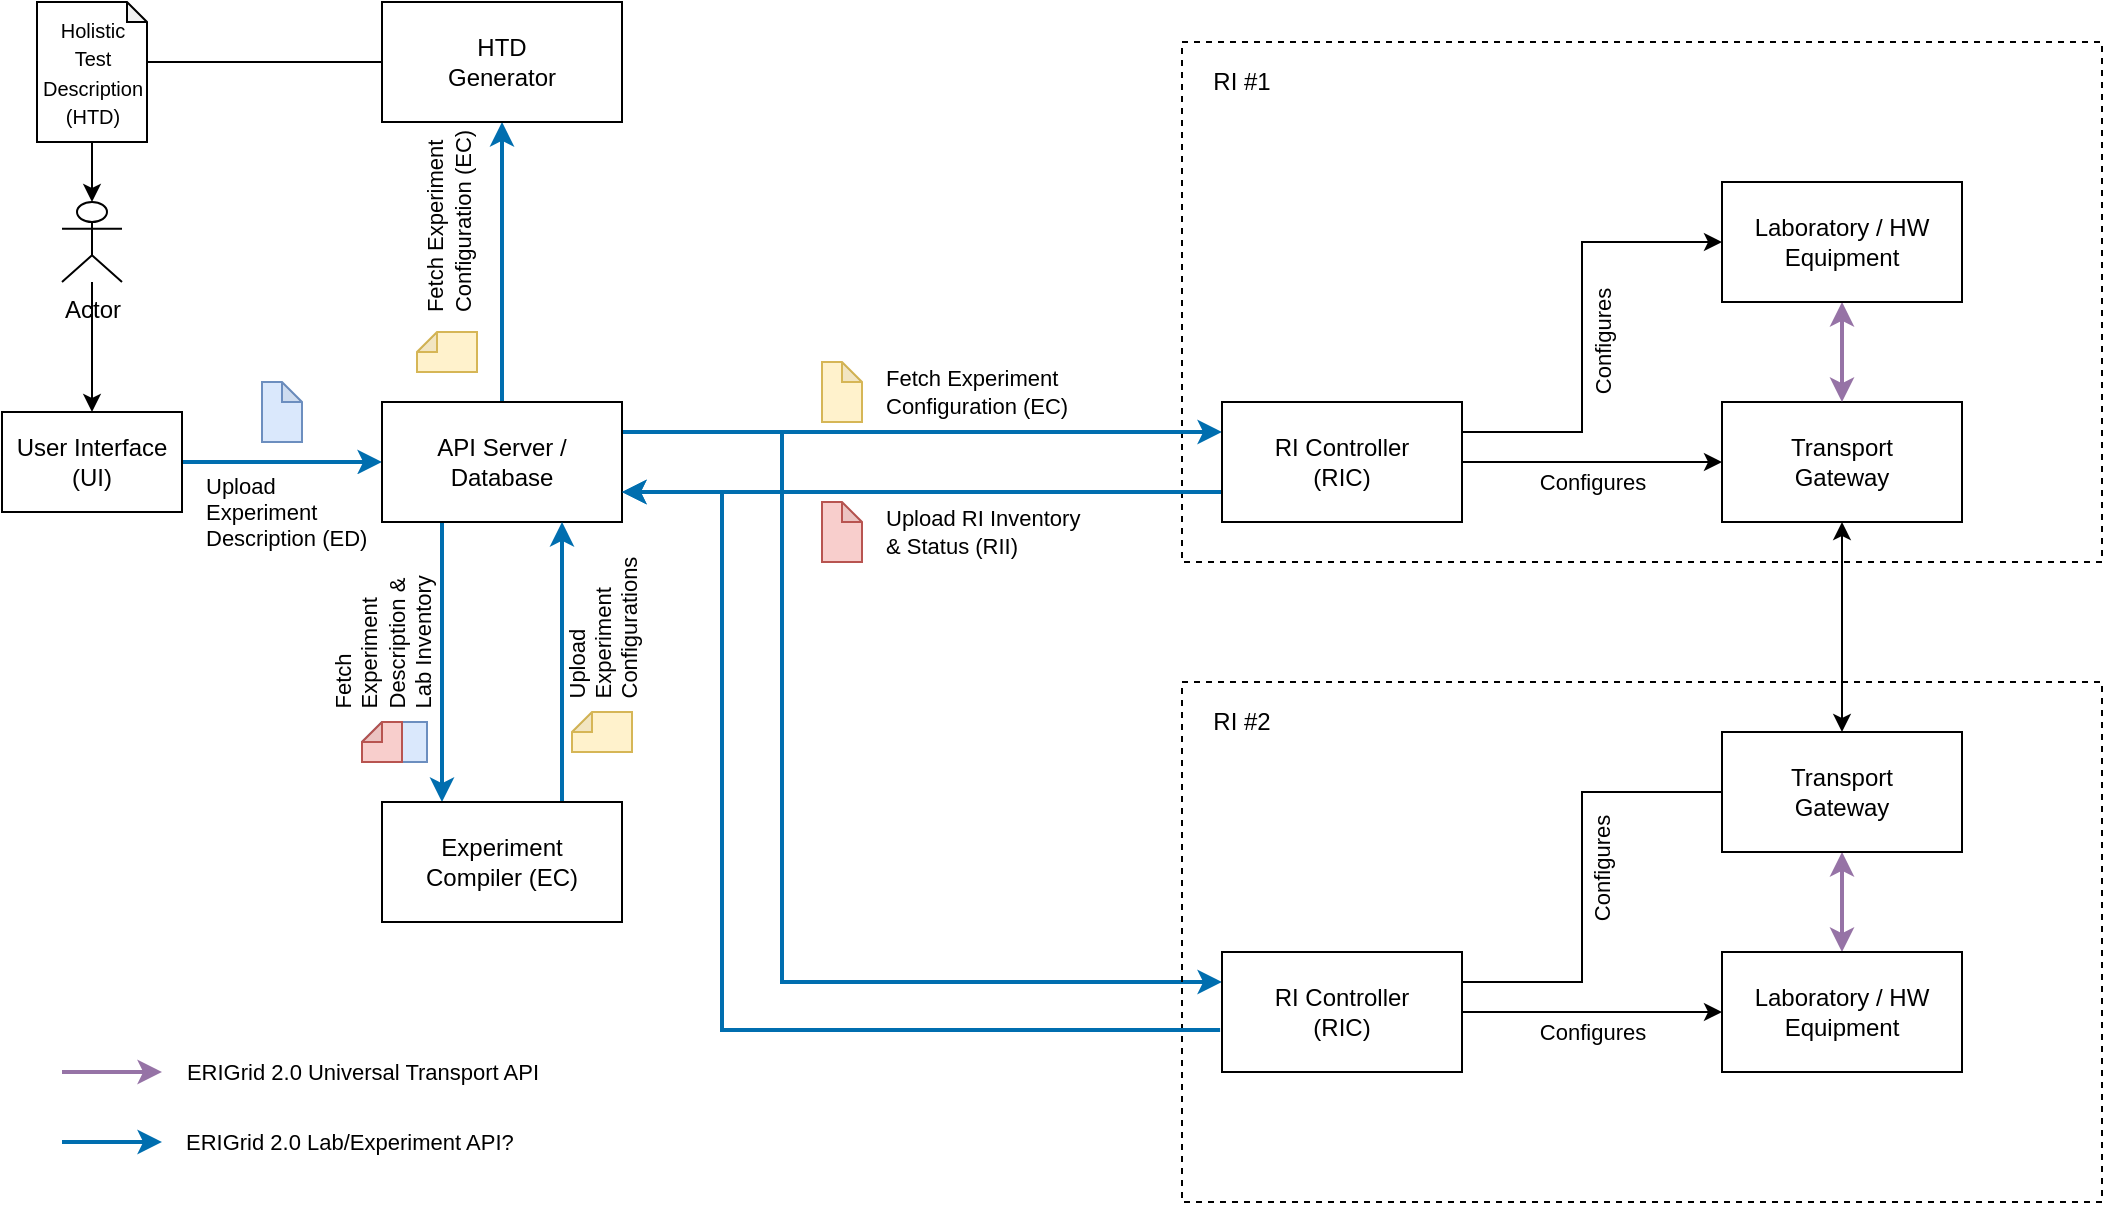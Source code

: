 <mxfile>
    <diagram id="sgebO2u4XkQJOv5DgFSd" name="Page-1">
        <mxGraphModel dx="975" dy="775" grid="1" gridSize="10" guides="1" tooltips="1" connect="1" arrows="1" fold="1" page="1" pageScale="1" pageWidth="1100" pageHeight="850" math="0" shadow="0">
            <root>
                <mxCell id="0"/>
                <mxCell id="1" parent="0"/>
                <mxCell id="29" value="" style="rounded=0;whiteSpace=wrap;html=1;fillColor=none;dashed=1;" parent="1" vertex="1">
                    <mxGeometry x="610" y="50" width="460" height="260" as="geometry"/>
                </mxCell>
                <mxCell id="6" style="edgeStyle=orthogonalEdgeStyle;rounded=0;orthogonalLoop=1;jettySize=auto;html=1;exitX=1;exitY=0.5;exitDx=0;exitDy=0;strokeWidth=2;fillColor=#1ba1e2;strokeColor=#006EAF;" parent="1" source="68" target="4" edge="1">
                    <mxGeometry relative="1" as="geometry"/>
                </mxCell>
                <mxCell id="14" value="Upload&lt;br&gt;Experiment&lt;br&gt;Description (ED)" style="edgeLabel;html=1;align=left;verticalAlign=middle;resizable=0;points=[];" parent="6" vertex="1" connectable="0">
                    <mxGeometry x="-0.283" y="1" relative="1" as="geometry">
                        <mxPoint x="-26" y="26" as="offset"/>
                    </mxGeometry>
                </mxCell>
                <mxCell id="70" style="edgeStyle=orthogonalEdgeStyle;rounded=0;orthogonalLoop=1;jettySize=auto;html=1;entryX=0.5;entryY=0;entryDx=0;entryDy=0;" edge="1" parent="1" source="2" target="68">
                    <mxGeometry relative="1" as="geometry"/>
                </mxCell>
                <mxCell id="2" value="Actor" style="shape=umlActor;verticalLabelPosition=bottom;verticalAlign=top;html=1;outlineConnect=0;" parent="1" vertex="1">
                    <mxGeometry x="50" y="130" width="30" height="40" as="geometry"/>
                </mxCell>
                <mxCell id="8" style="edgeStyle=orthogonalEdgeStyle;rounded=0;orthogonalLoop=1;jettySize=auto;html=1;exitX=0.25;exitY=1;exitDx=0;exitDy=0;entryX=0.25;entryY=0;entryDx=0;entryDy=0;strokeWidth=2;fillColor=#1ba1e2;strokeColor=#006EAF;" parent="1" source="4" target="7" edge="1">
                    <mxGeometry relative="1" as="geometry"/>
                </mxCell>
                <mxCell id="52" value="Fetch&lt;br&gt;Experiment&lt;br&gt;Description &amp;amp;&lt;br&gt;&lt;div&gt;Lab Inventory&lt;/div&gt;" style="edgeLabel;html=1;align=left;verticalAlign=middle;resizable=0;points=[];rotation=-90;" parent="8" vertex="1" connectable="0">
                    <mxGeometry x="-0.314" relative="1" as="geometry">
                        <mxPoint x="-30" y="47" as="offset"/>
                    </mxGeometry>
                </mxCell>
                <mxCell id="11" style="edgeStyle=orthogonalEdgeStyle;rounded=0;orthogonalLoop=1;jettySize=auto;html=1;exitX=1;exitY=0.25;exitDx=0;exitDy=0;entryX=0;entryY=0.25;entryDx=0;entryDy=0;strokeWidth=2;fillColor=#1ba1e2;strokeColor=#006EAF;" parent="1" source="4" target="10" edge="1">
                    <mxGeometry relative="1" as="geometry"/>
                </mxCell>
                <mxCell id="15" value="Fetch Experiment&lt;br&gt;Configuration (EC)" style="edgeLabel;html=1;align=left;verticalAlign=middle;resizable=0;points=[];" parent="11" vertex="1" connectable="0">
                    <mxGeometry x="-0.246" y="1" relative="1" as="geometry">
                        <mxPoint x="17" y="-19" as="offset"/>
                    </mxGeometry>
                </mxCell>
                <mxCell id="25" style="edgeStyle=orthogonalEdgeStyle;rounded=0;orthogonalLoop=1;jettySize=auto;html=1;exitX=0.5;exitY=0;exitDx=0;exitDy=0;entryX=0.5;entryY=1;entryDx=0;entryDy=0;strokeWidth=2;fillColor=#1ba1e2;strokeColor=#006EAF;" parent="1" source="4" target="24" edge="1">
                    <mxGeometry relative="1" as="geometry"/>
                </mxCell>
                <mxCell id="26" value="&lt;div style=&quot;text-align: left&quot;&gt;Fetch Experiment&lt;/div&gt;&lt;div style=&quot;text-align: left&quot;&gt;Configuration (EC)&lt;/div&gt;" style="edgeLabel;html=1;align=center;verticalAlign=middle;resizable=0;points=[];rotation=-90;" parent="25" vertex="1" connectable="0">
                    <mxGeometry x="-0.244" y="1" relative="1" as="geometry">
                        <mxPoint x="-26" y="-37" as="offset"/>
                    </mxGeometry>
                </mxCell>
                <mxCell id="43" style="edgeStyle=orthogonalEdgeStyle;rounded=0;orthogonalLoop=1;jettySize=auto;html=1;exitX=1;exitY=0.25;exitDx=0;exitDy=0;entryX=0;entryY=0.25;entryDx=0;entryDy=0;strokeWidth=2;fillColor=#1ba1e2;strokeColor=#006EAF;" parent="1" source="4" target="38" edge="1">
                    <mxGeometry relative="1" as="geometry">
                        <Array as="points">
                            <mxPoint x="410" y="245"/>
                            <mxPoint x="410" y="520"/>
                        </Array>
                    </mxGeometry>
                </mxCell>
                <mxCell id="4" value="API Server /&lt;br&gt;Database" style="rounded=0;whiteSpace=wrap;html=1;" parent="1" vertex="1">
                    <mxGeometry x="210" y="230" width="120" height="60" as="geometry"/>
                </mxCell>
                <mxCell id="5" value="" style="shape=note;whiteSpace=wrap;html=1;backgroundOutline=1;darkOpacity=0.05;size=10;fillColor=#dae8fc;strokeColor=#6c8ebf;" parent="1" vertex="1">
                    <mxGeometry x="150" y="220" width="20" height="30" as="geometry"/>
                </mxCell>
                <mxCell id="9" style="edgeStyle=orthogonalEdgeStyle;rounded=0;orthogonalLoop=1;jettySize=auto;html=1;exitX=0.75;exitY=0;exitDx=0;exitDy=0;entryX=0.75;entryY=1;entryDx=0;entryDy=0;strokeWidth=2;fillColor=#1ba1e2;strokeColor=#006EAF;" parent="1" source="7" target="4" edge="1">
                    <mxGeometry relative="1" as="geometry"/>
                </mxCell>
                <mxCell id="53" value="Upload&lt;br&gt;Experiment&lt;br&gt;Configurations" style="edgeLabel;html=1;align=left;verticalAlign=middle;resizable=0;points=[];rotation=-90;" parent="9" vertex="1" connectable="0">
                    <mxGeometry x="0.257" y="-2" relative="1" as="geometry">
                        <mxPoint x="18" y="38" as="offset"/>
                    </mxGeometry>
                </mxCell>
                <mxCell id="7" value="Experiment&lt;br&gt;Compiler (EC)" style="rounded=0;whiteSpace=wrap;html=1;" parent="1" vertex="1">
                    <mxGeometry x="210" y="430" width="120" height="60" as="geometry"/>
                </mxCell>
                <mxCell id="12" style="edgeStyle=orthogonalEdgeStyle;rounded=0;orthogonalLoop=1;jettySize=auto;html=1;exitX=0;exitY=0.75;exitDx=0;exitDy=0;entryX=1;entryY=0.75;entryDx=0;entryDy=0;strokeWidth=2;fillColor=#1ba1e2;strokeColor=#006EAF;" parent="1" source="10" target="4" edge="1">
                    <mxGeometry relative="1" as="geometry"/>
                </mxCell>
                <mxCell id="13" value="Upload RI Inventory&lt;br&gt;&amp;amp; Status (RII)" style="edgeLabel;html=1;align=left;verticalAlign=middle;resizable=0;points=[];" parent="12" vertex="1" connectable="0">
                    <mxGeometry x="-0.246" y="1" relative="1" as="geometry">
                        <mxPoint x="-57" y="19" as="offset"/>
                    </mxGeometry>
                </mxCell>
                <mxCell id="18" style="edgeStyle=orthogonalEdgeStyle;rounded=0;orthogonalLoop=1;jettySize=auto;html=1;exitX=1;exitY=0.5;exitDx=0;exitDy=0;entryX=0;entryY=0.5;entryDx=0;entryDy=0;" parent="1" source="10" target="16" edge="1">
                    <mxGeometry relative="1" as="geometry"/>
                </mxCell>
                <mxCell id="19" value="Configures" style="edgeLabel;html=1;align=center;verticalAlign=middle;resizable=0;points=[];" parent="18" vertex="1" connectable="0">
                    <mxGeometry x="0.244" y="-1" relative="1" as="geometry">
                        <mxPoint x="-16" y="9" as="offset"/>
                    </mxGeometry>
                </mxCell>
                <mxCell id="21" style="edgeStyle=orthogonalEdgeStyle;rounded=0;orthogonalLoop=1;jettySize=auto;html=1;exitX=1;exitY=0.25;exitDx=0;exitDy=0;entryX=0;entryY=0.5;entryDx=0;entryDy=0;" parent="1" source="10" target="20" edge="1">
                    <mxGeometry relative="1" as="geometry">
                        <Array as="points">
                            <mxPoint x="810" y="245"/>
                            <mxPoint x="810" y="150"/>
                        </Array>
                    </mxGeometry>
                </mxCell>
                <mxCell id="22" value="Configures&lt;br&gt;" style="edgeLabel;html=1;align=center;verticalAlign=middle;resizable=0;points=[];rotation=-90;" parent="21" vertex="1" connectable="0">
                    <mxGeometry x="0.147" y="-3" relative="1" as="geometry">
                        <mxPoint x="7" y="24" as="offset"/>
                    </mxGeometry>
                </mxCell>
                <mxCell id="10" value="RI Controller&lt;br&gt;(RIC)" style="rounded=0;whiteSpace=wrap;html=1;" parent="1" vertex="1">
                    <mxGeometry x="630" y="230" width="120" height="60" as="geometry"/>
                </mxCell>
                <mxCell id="16" value="Transport&lt;br&gt;Gateway" style="rounded=0;whiteSpace=wrap;html=1;" parent="1" vertex="1">
                    <mxGeometry x="880" y="230" width="120" height="60" as="geometry"/>
                </mxCell>
                <mxCell id="45" style="edgeStyle=orthogonalEdgeStyle;rounded=0;orthogonalLoop=1;jettySize=auto;html=1;exitX=0.5;exitY=1;exitDx=0;exitDy=0;startArrow=classic;startFill=1;entryX=0.5;entryY=0;entryDx=0;entryDy=0;strokeWidth=2;fillColor=#e1d5e7;strokeColor=#9673a6;" parent="1" source="20" target="16" edge="1">
                    <mxGeometry relative="1" as="geometry"/>
                </mxCell>
                <mxCell id="20" value="Laboratory / HW&lt;br&gt;Equipment" style="rounded=0;whiteSpace=wrap;html=1;" parent="1" vertex="1">
                    <mxGeometry x="880" y="120" width="120" height="60" as="geometry"/>
                </mxCell>
                <mxCell id="23" value="" style="shape=note;whiteSpace=wrap;html=1;backgroundOutline=1;darkOpacity=0.05;size=10;fillColor=#fff2cc;strokeColor=#d6b656;" parent="1" vertex="1">
                    <mxGeometry x="430" y="210" width="20" height="30" as="geometry"/>
                </mxCell>
                <mxCell id="65" style="edgeStyle=orthogonalEdgeStyle;rounded=0;orthogonalLoop=1;jettySize=auto;html=1;exitX=0;exitY=0.5;exitDx=0;exitDy=0;entryX=0;entryY=0;entryDx=40;entryDy=30;entryPerimeter=0;startArrow=none;startFill=0;strokeWidth=1;" parent="1" source="24" target="63" edge="1">
                    <mxGeometry relative="1" as="geometry"/>
                </mxCell>
                <mxCell id="24" value="HTD&lt;br&gt;Generator" style="rounded=0;whiteSpace=wrap;html=1;" parent="1" vertex="1">
                    <mxGeometry x="210" y="30" width="120" height="60" as="geometry"/>
                </mxCell>
                <mxCell id="27" value="" style="shape=note;whiteSpace=wrap;html=1;backgroundOutline=1;darkOpacity=0.05;size=10;fillColor=#fff2cc;strokeColor=#d6b656;rotation=-90;" parent="1" vertex="1">
                    <mxGeometry x="232.5" y="190" width="20" height="30" as="geometry"/>
                </mxCell>
                <mxCell id="30" value="RI #1" style="text;html=1;strokeColor=none;fillColor=none;align=center;verticalAlign=middle;whiteSpace=wrap;rounded=0;dashed=1;" parent="1" vertex="1">
                    <mxGeometry x="620" y="60" width="40" height="20" as="geometry"/>
                </mxCell>
                <mxCell id="31" value="" style="rounded=0;whiteSpace=wrap;html=1;fillColor=none;dashed=1;" parent="1" vertex="1">
                    <mxGeometry x="610" y="370" width="460" height="260" as="geometry"/>
                </mxCell>
                <mxCell id="33" value="RI #2" style="text;html=1;strokeColor=none;fillColor=none;align=center;verticalAlign=middle;whiteSpace=wrap;rounded=0;dashed=1;" parent="1" vertex="1">
                    <mxGeometry x="620" y="380" width="40" height="20" as="geometry"/>
                </mxCell>
                <mxCell id="34" style="edgeStyle=orthogonalEdgeStyle;rounded=0;orthogonalLoop=1;jettySize=auto;html=1;exitX=1;exitY=0.5;exitDx=0;exitDy=0;entryX=0;entryY=0.5;entryDx=0;entryDy=0;" parent="1" source="38" target="40" edge="1">
                    <mxGeometry relative="1" as="geometry"/>
                </mxCell>
                <mxCell id="35" value="Configures" style="edgeLabel;html=1;align=center;verticalAlign=middle;resizable=0;points=[];" parent="34" vertex="1" connectable="0">
                    <mxGeometry x="0.244" y="-1" relative="1" as="geometry">
                        <mxPoint x="-16" y="9" as="offset"/>
                    </mxGeometry>
                </mxCell>
                <mxCell id="36" style="edgeStyle=orthogonalEdgeStyle;rounded=0;orthogonalLoop=1;jettySize=auto;html=1;exitX=1;exitY=0.25;exitDx=0;exitDy=0;entryX=0;entryY=0.5;entryDx=0;entryDy=0;" parent="1" source="38" target="39" edge="1">
                    <mxGeometry relative="1" as="geometry">
                        <mxPoint x="880" y="425" as="targetPoint"/>
                        <Array as="points">
                            <mxPoint x="810" y="520"/>
                            <mxPoint x="810" y="425"/>
                            <mxPoint x="890" y="425"/>
                        </Array>
                    </mxGeometry>
                </mxCell>
                <mxCell id="37" value="Configures&lt;br&gt;" style="edgeLabel;html=1;align=center;verticalAlign=middle;resizable=0;points=[];rotation=-90;" parent="36" vertex="1" connectable="0">
                    <mxGeometry x="0.147" y="-3" relative="1" as="geometry">
                        <mxPoint x="7" y="24" as="offset"/>
                    </mxGeometry>
                </mxCell>
                <mxCell id="41" style="edgeStyle=orthogonalEdgeStyle;rounded=0;orthogonalLoop=1;jettySize=auto;html=1;exitX=-0.008;exitY=0.65;exitDx=0;exitDy=0;entryX=1;entryY=0.75;entryDx=0;entryDy=0;exitPerimeter=0;strokeWidth=2;fillColor=#1ba1e2;strokeColor=#006EAF;" parent="1" source="38" target="4" edge="1">
                    <mxGeometry relative="1" as="geometry">
                        <mxPoint x="400" y="250" as="targetPoint"/>
                        <Array as="points">
                            <mxPoint x="380" y="544"/>
                            <mxPoint x="380" y="275"/>
                        </Array>
                    </mxGeometry>
                </mxCell>
                <mxCell id="38" value="RI Controller&lt;br&gt;(RIC)" style="rounded=0;whiteSpace=wrap;html=1;" parent="1" vertex="1">
                    <mxGeometry x="630" y="505" width="120" height="60" as="geometry"/>
                </mxCell>
                <mxCell id="44" style="edgeStyle=orthogonalEdgeStyle;rounded=0;orthogonalLoop=1;jettySize=auto;html=1;exitX=0.5;exitY=0;exitDx=0;exitDy=0;entryX=0.5;entryY=1;entryDx=0;entryDy=0;startArrow=classic;startFill=1;" parent="1" source="39" target="16" edge="1">
                    <mxGeometry relative="1" as="geometry"/>
                </mxCell>
                <mxCell id="46" style="edgeStyle=orthogonalEdgeStyle;rounded=0;orthogonalLoop=1;jettySize=auto;html=1;exitX=0.5;exitY=1;exitDx=0;exitDy=0;entryX=0.5;entryY=0;entryDx=0;entryDy=0;startArrow=classic;startFill=1;strokeWidth=2;fillColor=#e1d5e7;strokeColor=#9673a6;" parent="1" source="39" target="40" edge="1">
                    <mxGeometry relative="1" as="geometry"/>
                </mxCell>
                <mxCell id="39" value="Transport&lt;br&gt;Gateway" style="rounded=0;whiteSpace=wrap;html=1;" parent="1" vertex="1">
                    <mxGeometry x="880" y="395" width="120" height="60" as="geometry"/>
                </mxCell>
                <mxCell id="40" value="Laboratory / HW&lt;br&gt;Equipment" style="rounded=0;whiteSpace=wrap;html=1;" parent="1" vertex="1">
                    <mxGeometry x="880" y="505" width="120" height="60" as="geometry"/>
                </mxCell>
                <mxCell id="48" value="" style="shape=note;whiteSpace=wrap;html=1;backgroundOutline=1;darkOpacity=0.05;size=10;fillColor=#fff2cc;strokeColor=#d6b656;rotation=-90;" parent="1" vertex="1">
                    <mxGeometry x="310" y="380" width="20" height="30" as="geometry"/>
                </mxCell>
                <mxCell id="54" value="" style="shape=note;whiteSpace=wrap;html=1;backgroundOutline=1;darkOpacity=0.05;size=10;fillColor=#f8cecc;strokeColor=#b85450;rotation=0;" parent="1" vertex="1">
                    <mxGeometry x="430" y="280" width="20" height="30" as="geometry"/>
                </mxCell>
                <mxCell id="57" value="" style="group" parent="1" vertex="1" connectable="0">
                    <mxGeometry x="200" y="390" width="32.5" height="20" as="geometry"/>
                </mxCell>
                <mxCell id="56" value="" style="shape=note;whiteSpace=wrap;html=1;backgroundOutline=1;darkOpacity=0.05;size=10;fillColor=#dae8fc;strokeColor=#6c8ebf;rotation=-90;" parent="57" vertex="1">
                    <mxGeometry x="6.25" y="-6.25" width="20" height="32.5" as="geometry"/>
                </mxCell>
                <mxCell id="55" value="" style="shape=note;whiteSpace=wrap;html=1;backgroundOutline=1;darkOpacity=0.05;size=10;fillColor=#f8cecc;strokeColor=#b85450;rotation=-90;" parent="57" vertex="1">
                    <mxGeometry width="20" height="20" as="geometry"/>
                </mxCell>
                <mxCell id="58" style="edgeStyle=orthogonalEdgeStyle;rounded=0;orthogonalLoop=1;jettySize=auto;html=1;exitX=0.5;exitY=1;exitDx=0;exitDy=0;startArrow=none;startFill=0;strokeWidth=2;fillColor=#e1d5e7;strokeColor=#9673a6;" parent="1" edge="1">
                    <mxGeometry relative="1" as="geometry">
                        <mxPoint x="50" y="565" as="sourcePoint"/>
                        <mxPoint x="100" y="565" as="targetPoint"/>
                    </mxGeometry>
                </mxCell>
                <mxCell id="62" value="ERIGrid 2.0 Universal Transport API" style="edgeLabel;html=1;align=center;verticalAlign=middle;resizable=0;points=[];" parent="58" vertex="1" connectable="0">
                    <mxGeometry x="-0.26" y="1" relative="1" as="geometry">
                        <mxPoint x="131" y="1" as="offset"/>
                    </mxGeometry>
                </mxCell>
                <mxCell id="59" style="edgeStyle=orthogonalEdgeStyle;rounded=0;orthogonalLoop=1;jettySize=auto;html=1;exitX=0.5;exitY=0.5;exitDx=0;exitDy=0;exitPerimeter=0;strokeWidth=2;fillColor=#1ba1e2;strokeColor=#006EAF;" parent="1" edge="1">
                    <mxGeometry relative="1" as="geometry">
                        <mxPoint x="50" y="600" as="sourcePoint"/>
                        <mxPoint x="100" y="600" as="targetPoint"/>
                    </mxGeometry>
                </mxCell>
                <mxCell id="60" value="ERIGrid 2.0 Lab/Experiment API?" style="edgeLabel;html=1;align=left;verticalAlign=middle;resizable=0;points=[];" parent="59" vertex="1" connectable="0">
                    <mxGeometry x="-0.283" y="1" relative="1" as="geometry">
                        <mxPoint x="42" y="1" as="offset"/>
                    </mxGeometry>
                </mxCell>
                <mxCell id="66" style="edgeStyle=orthogonalEdgeStyle;rounded=0;orthogonalLoop=1;jettySize=auto;html=1;exitX=0.5;exitY=1;exitDx=0;exitDy=0;exitPerimeter=0;entryX=0.5;entryY=0;entryDx=0;entryDy=0;entryPerimeter=0;startArrow=none;startFill=0;strokeWidth=1;" parent="1" source="63" target="2" edge="1">
                    <mxGeometry relative="1" as="geometry"/>
                </mxCell>
                <mxCell id="63" value="&lt;font style=&quot;font-size: 10px&quot;&gt;Holistic Test&lt;br&gt;Description&lt;br&gt;(HTD)&lt;/font&gt;" style="shape=note;whiteSpace=wrap;html=1;backgroundOutline=1;darkOpacity=0.05;size=10;" parent="1" vertex="1">
                    <mxGeometry x="37.5" y="30" width="55" height="70" as="geometry"/>
                </mxCell>
                <mxCell id="68" value="User Interface&lt;br&gt;(UI)" style="rounded=0;whiteSpace=wrap;html=1;" vertex="1" parent="1">
                    <mxGeometry x="20" y="235" width="90" height="50" as="geometry"/>
                </mxCell>
            </root>
        </mxGraphModel>
    </diagram>
</mxfile>

